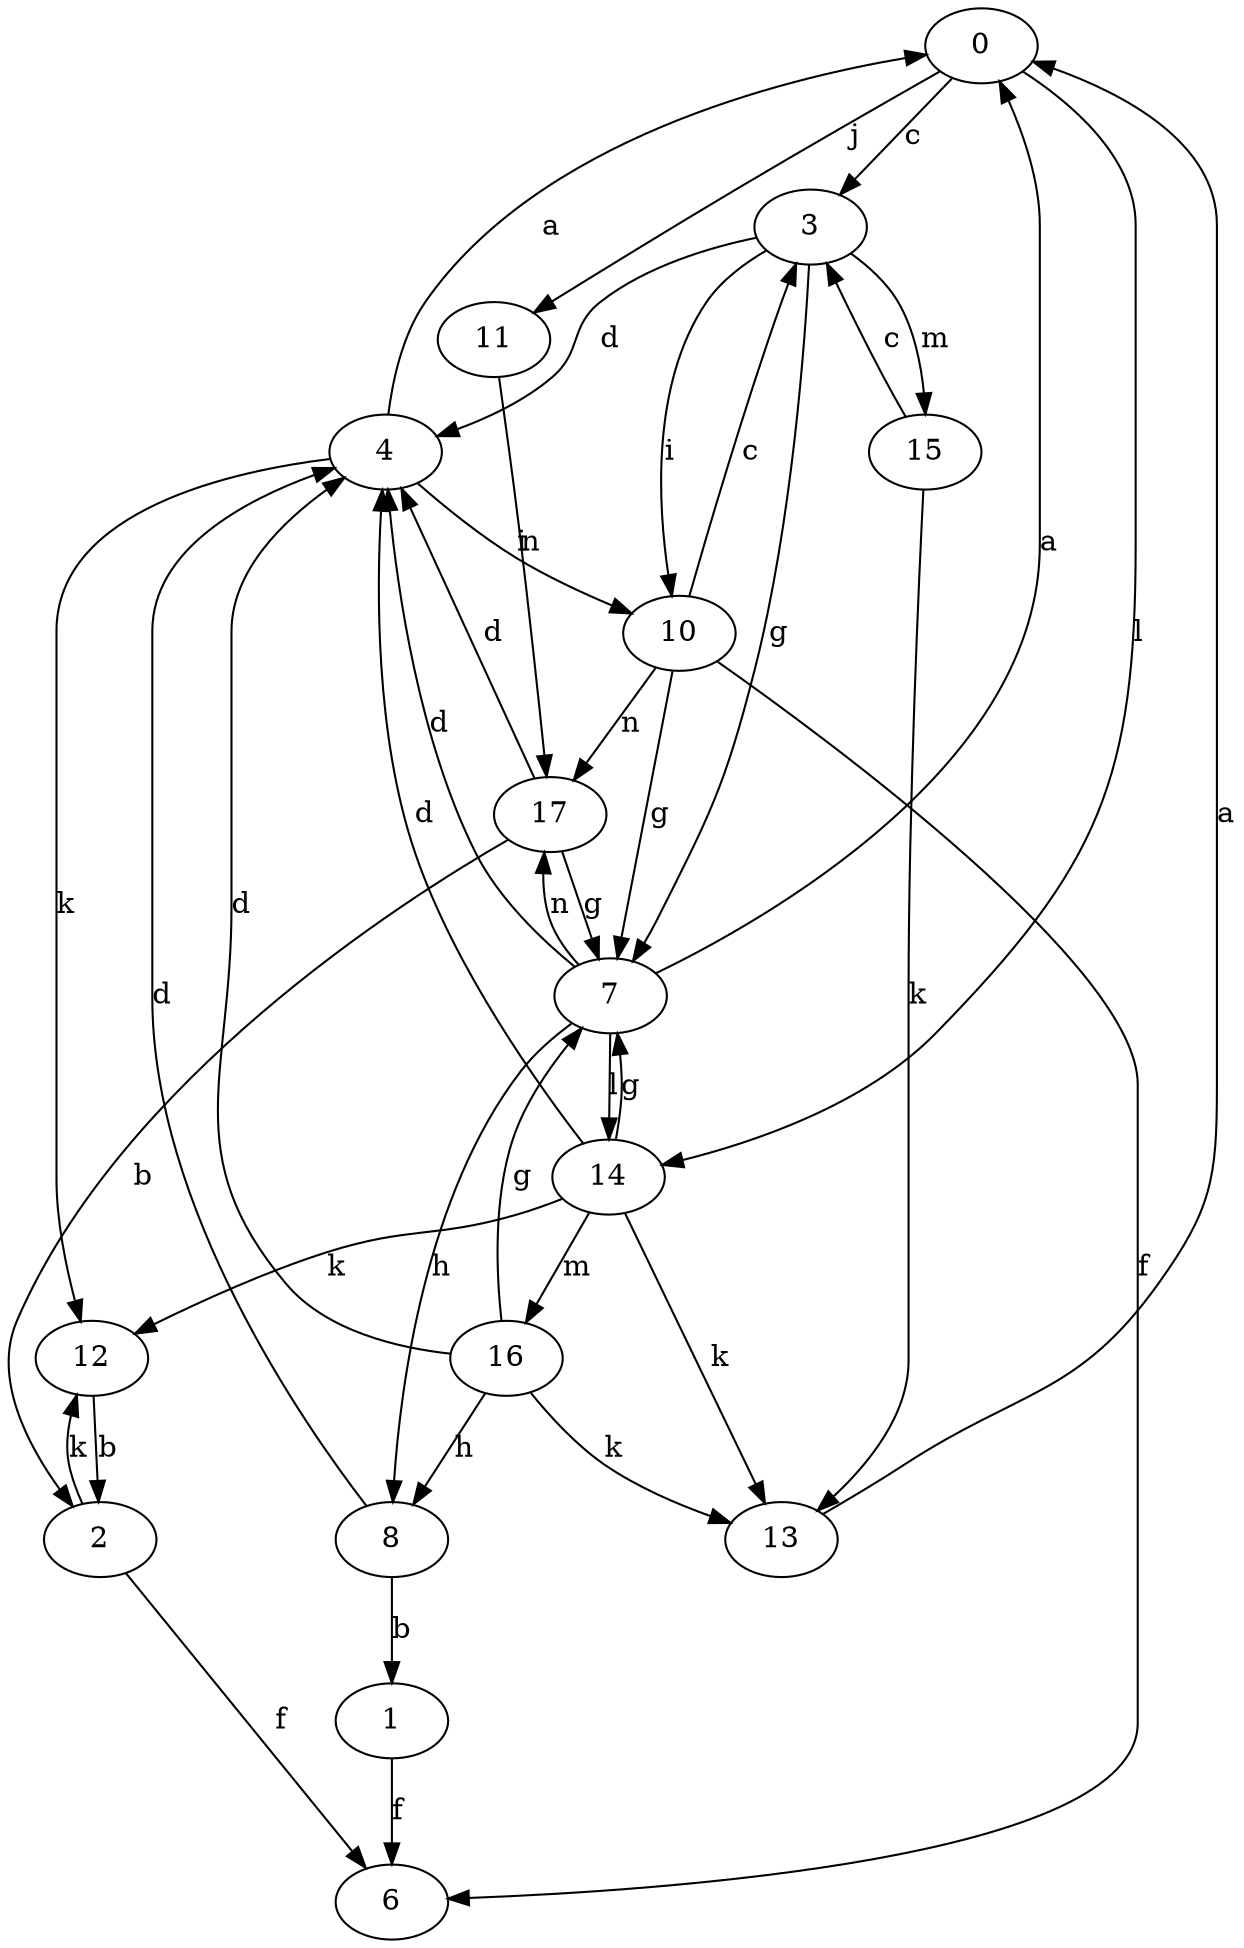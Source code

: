 strict digraph  {
0;
1;
2;
3;
4;
6;
7;
8;
10;
11;
12;
13;
14;
15;
16;
17;
0 -> 3  [label=c];
0 -> 11  [label=j];
0 -> 14  [label=l];
1 -> 6  [label=f];
2 -> 6  [label=f];
2 -> 12  [label=k];
3 -> 4  [label=d];
3 -> 7  [label=g];
3 -> 10  [label=i];
3 -> 15  [label=m];
4 -> 0  [label=a];
4 -> 10  [label=i];
4 -> 12  [label=k];
7 -> 0  [label=a];
7 -> 4  [label=d];
7 -> 8  [label=h];
7 -> 14  [label=l];
7 -> 17  [label=n];
8 -> 1  [label=b];
8 -> 4  [label=d];
10 -> 3  [label=c];
10 -> 6  [label=f];
10 -> 7  [label=g];
10 -> 17  [label=n];
11 -> 17  [label=n];
12 -> 2  [label=b];
13 -> 0  [label=a];
14 -> 4  [label=d];
14 -> 7  [label=g];
14 -> 12  [label=k];
14 -> 13  [label=k];
14 -> 16  [label=m];
15 -> 3  [label=c];
15 -> 13  [label=k];
16 -> 4  [label=d];
16 -> 7  [label=g];
16 -> 8  [label=h];
16 -> 13  [label=k];
17 -> 2  [label=b];
17 -> 4  [label=d];
17 -> 7  [label=g];
}
